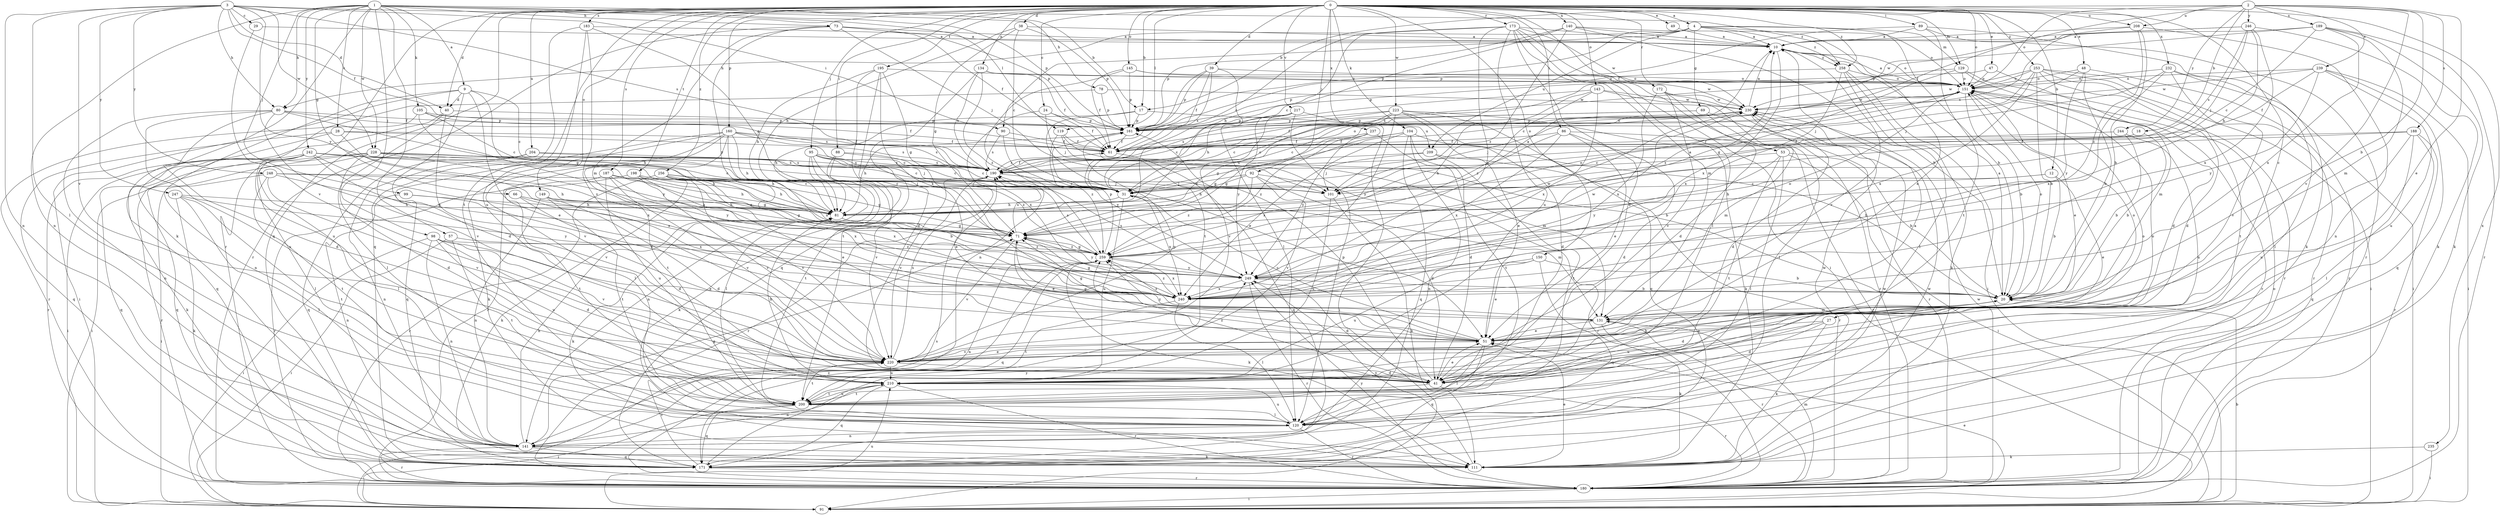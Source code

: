 strict digraph  {
0;
1;
2;
3;
4;
9;
10;
12;
17;
18;
20;
24;
27;
28;
29;
31;
38;
39;
40;
41;
47;
48;
49;
51;
53;
57;
61;
66;
69;
71;
73;
78;
80;
81;
86;
88;
89;
90;
91;
92;
95;
98;
99;
101;
104;
105;
111;
119;
120;
129;
131;
134;
140;
141;
143;
145;
149;
150;
151;
160;
161;
171;
172;
173;
180;
183;
187;
188;
189;
190;
195;
198;
200;
204;
208;
209;
210;
217;
220;
223;
228;
230;
232;
235;
237;
239;
240;
242;
244;
246;
247;
248;
249;
253;
256;
258;
259;
0 -> 4  [label=a];
0 -> 12  [label=b];
0 -> 17  [label=b];
0 -> 24  [label=c];
0 -> 27  [label=c];
0 -> 38  [label=d];
0 -> 39  [label=d];
0 -> 40  [label=d];
0 -> 47  [label=e];
0 -> 48  [label=e];
0 -> 49  [label=e];
0 -> 53  [label=f];
0 -> 86  [label=i];
0 -> 88  [label=i];
0 -> 89  [label=i];
0 -> 92  [label=j];
0 -> 95  [label=j];
0 -> 104  [label=k];
0 -> 119  [label=l];
0 -> 129  [label=m];
0 -> 134  [label=n];
0 -> 140  [label=n];
0 -> 143  [label=o];
0 -> 145  [label=o];
0 -> 149  [label=o];
0 -> 150  [label=o];
0 -> 151  [label=o];
0 -> 160  [label=p];
0 -> 171  [label=q];
0 -> 172  [label=r];
0 -> 173  [label=r];
0 -> 180  [label=r];
0 -> 183  [label=s];
0 -> 187  [label=s];
0 -> 195  [label=t];
0 -> 198  [label=t];
0 -> 200  [label=t];
0 -> 204  [label=u];
0 -> 208  [label=u];
0 -> 217  [label=v];
0 -> 223  [label=w];
0 -> 232  [label=x];
0 -> 235  [label=x];
0 -> 237  [label=x];
0 -> 253  [label=z];
0 -> 256  [label=z];
0 -> 258  [label=z];
1 -> 9  [label=a];
1 -> 17  [label=b];
1 -> 28  [label=c];
1 -> 57  [label=f];
1 -> 66  [label=g];
1 -> 73  [label=h];
1 -> 78  [label=h];
1 -> 80  [label=h];
1 -> 98  [label=j];
1 -> 99  [label=j];
1 -> 105  [label=k];
1 -> 111  [label=k];
1 -> 119  [label=l];
1 -> 141  [label=n];
1 -> 161  [label=p];
1 -> 228  [label=w];
1 -> 242  [label=y];
2 -> 17  [label=b];
2 -> 18  [label=b];
2 -> 20  [label=b];
2 -> 51  [label=e];
2 -> 61  [label=f];
2 -> 151  [label=o];
2 -> 188  [label=s];
2 -> 189  [label=s];
2 -> 208  [label=u];
2 -> 220  [label=v];
2 -> 239  [label=x];
2 -> 244  [label=y];
2 -> 246  [label=y];
3 -> 29  [label=c];
3 -> 40  [label=d];
3 -> 61  [label=f];
3 -> 80  [label=h];
3 -> 90  [label=i];
3 -> 120  [label=l];
3 -> 141  [label=n];
3 -> 190  [label=s];
3 -> 220  [label=v];
3 -> 228  [label=w];
3 -> 247  [label=y];
3 -> 248  [label=y];
3 -> 249  [label=y];
3 -> 258  [label=z];
4 -> 10  [label=a];
4 -> 20  [label=b];
4 -> 51  [label=e];
4 -> 69  [label=g];
4 -> 80  [label=h];
4 -> 90  [label=i];
4 -> 129  [label=m];
4 -> 161  [label=p];
4 -> 209  [label=u];
4 -> 258  [label=z];
9 -> 31  [label=c];
9 -> 40  [label=d];
9 -> 41  [label=d];
9 -> 51  [label=e];
9 -> 71  [label=g];
9 -> 91  [label=i];
9 -> 141  [label=n];
10 -> 151  [label=o];
10 -> 220  [label=v];
10 -> 240  [label=x];
10 -> 258  [label=z];
12 -> 20  [label=b];
12 -> 31  [label=c];
12 -> 51  [label=e];
12 -> 81  [label=h];
17 -> 51  [label=e];
17 -> 81  [label=h];
17 -> 161  [label=p];
17 -> 209  [label=u];
18 -> 20  [label=b];
18 -> 61  [label=f];
20 -> 10  [label=a];
20 -> 41  [label=d];
20 -> 131  [label=m];
20 -> 151  [label=o];
24 -> 61  [label=f];
24 -> 101  [label=j];
24 -> 161  [label=p];
24 -> 240  [label=x];
27 -> 41  [label=d];
27 -> 51  [label=e];
27 -> 111  [label=k];
27 -> 210  [label=u];
28 -> 61  [label=f];
28 -> 171  [label=q];
28 -> 180  [label=r];
28 -> 190  [label=s];
28 -> 240  [label=x];
29 -> 10  [label=a];
29 -> 220  [label=v];
31 -> 81  [label=h];
31 -> 131  [label=m];
31 -> 210  [label=u];
31 -> 240  [label=x];
38 -> 10  [label=a];
38 -> 31  [label=c];
38 -> 71  [label=g];
38 -> 81  [label=h];
38 -> 161  [label=p];
39 -> 61  [label=f];
39 -> 120  [label=l];
39 -> 151  [label=o];
39 -> 161  [label=p];
39 -> 190  [label=s];
39 -> 200  [label=t];
40 -> 120  [label=l];
40 -> 161  [label=p];
40 -> 171  [label=q];
40 -> 220  [label=v];
41 -> 51  [label=e];
41 -> 151  [label=o];
41 -> 161  [label=p];
41 -> 180  [label=r];
41 -> 200  [label=t];
41 -> 259  [label=z];
47 -> 131  [label=m];
47 -> 151  [label=o];
47 -> 161  [label=p];
48 -> 20  [label=b];
48 -> 101  [label=j];
48 -> 151  [label=o];
48 -> 180  [label=r];
48 -> 249  [label=y];
49 -> 10  [label=a];
51 -> 31  [label=c];
51 -> 71  [label=g];
51 -> 120  [label=l];
51 -> 151  [label=o];
51 -> 171  [label=q];
51 -> 220  [label=v];
51 -> 259  [label=z];
53 -> 20  [label=b];
53 -> 91  [label=i];
53 -> 120  [label=l];
53 -> 190  [label=s];
53 -> 200  [label=t];
53 -> 249  [label=y];
57 -> 91  [label=i];
57 -> 200  [label=t];
57 -> 259  [label=z];
61 -> 151  [label=o];
61 -> 171  [label=q];
61 -> 190  [label=s];
66 -> 41  [label=d];
66 -> 81  [label=h];
66 -> 240  [label=x];
69 -> 31  [label=c];
69 -> 131  [label=m];
69 -> 161  [label=p];
69 -> 180  [label=r];
71 -> 10  [label=a];
71 -> 51  [label=e];
71 -> 151  [label=o];
71 -> 190  [label=s];
71 -> 220  [label=v];
71 -> 249  [label=y];
71 -> 259  [label=z];
73 -> 10  [label=a];
73 -> 61  [label=f];
73 -> 101  [label=j];
73 -> 131  [label=m];
73 -> 161  [label=p];
73 -> 180  [label=r];
73 -> 249  [label=y];
78 -> 161  [label=p];
78 -> 210  [label=u];
78 -> 230  [label=w];
80 -> 41  [label=d];
80 -> 61  [label=f];
80 -> 81  [label=h];
80 -> 141  [label=n];
80 -> 161  [label=p];
80 -> 210  [label=u];
80 -> 220  [label=v];
81 -> 71  [label=g];
81 -> 111  [label=k];
86 -> 41  [label=d];
86 -> 51  [label=e];
86 -> 61  [label=f];
86 -> 81  [label=h];
86 -> 180  [label=r];
86 -> 240  [label=x];
88 -> 31  [label=c];
88 -> 111  [label=k];
88 -> 190  [label=s];
88 -> 200  [label=t];
89 -> 10  [label=a];
89 -> 111  [label=k];
89 -> 161  [label=p];
89 -> 180  [label=r];
89 -> 200  [label=t];
90 -> 61  [label=f];
90 -> 190  [label=s];
90 -> 249  [label=y];
91 -> 20  [label=b];
91 -> 51  [label=e];
91 -> 190  [label=s];
91 -> 210  [label=u];
92 -> 31  [label=c];
92 -> 41  [label=d];
92 -> 81  [label=h];
92 -> 180  [label=r];
92 -> 220  [label=v];
92 -> 259  [label=z];
95 -> 31  [label=c];
95 -> 51  [label=e];
95 -> 120  [label=l];
95 -> 141  [label=n];
95 -> 190  [label=s];
95 -> 220  [label=v];
95 -> 259  [label=z];
98 -> 41  [label=d];
98 -> 51  [label=e];
98 -> 91  [label=i];
98 -> 141  [label=n];
98 -> 210  [label=u];
98 -> 220  [label=v];
98 -> 259  [label=z];
99 -> 81  [label=h];
99 -> 141  [label=n];
99 -> 240  [label=x];
101 -> 111  [label=k];
101 -> 210  [label=u];
104 -> 20  [label=b];
104 -> 41  [label=d];
104 -> 61  [label=f];
104 -> 71  [label=g];
104 -> 141  [label=n];
104 -> 171  [label=q];
104 -> 240  [label=x];
105 -> 31  [label=c];
105 -> 161  [label=p];
105 -> 180  [label=r];
105 -> 190  [label=s];
105 -> 249  [label=y];
111 -> 51  [label=e];
111 -> 230  [label=w];
111 -> 249  [label=y];
119 -> 20  [label=b];
119 -> 61  [label=f];
119 -> 131  [label=m];
119 -> 259  [label=z];
120 -> 141  [label=n];
120 -> 180  [label=r];
120 -> 210  [label=u];
120 -> 230  [label=w];
129 -> 41  [label=d];
129 -> 71  [label=g];
129 -> 151  [label=o];
129 -> 180  [label=r];
129 -> 190  [label=s];
131 -> 51  [label=e];
131 -> 71  [label=g];
131 -> 111  [label=k];
131 -> 180  [label=r];
131 -> 259  [label=z];
134 -> 61  [label=f];
134 -> 151  [label=o];
134 -> 171  [label=q];
134 -> 190  [label=s];
134 -> 259  [label=z];
140 -> 10  [label=a];
140 -> 20  [label=b];
140 -> 31  [label=c];
140 -> 151  [label=o];
140 -> 161  [label=p];
140 -> 259  [label=z];
141 -> 71  [label=g];
141 -> 81  [label=h];
141 -> 111  [label=k];
141 -> 171  [label=q];
141 -> 180  [label=r];
143 -> 81  [label=h];
143 -> 101  [label=j];
143 -> 120  [label=l];
143 -> 230  [label=w];
143 -> 240  [label=x];
143 -> 259  [label=z];
145 -> 61  [label=f];
145 -> 141  [label=n];
145 -> 151  [label=o];
145 -> 161  [label=p];
145 -> 230  [label=w];
149 -> 41  [label=d];
149 -> 71  [label=g];
149 -> 81  [label=h];
149 -> 141  [label=n];
149 -> 200  [label=t];
150 -> 20  [label=b];
150 -> 51  [label=e];
150 -> 171  [label=q];
150 -> 210  [label=u];
150 -> 249  [label=y];
151 -> 10  [label=a];
151 -> 20  [label=b];
151 -> 51  [label=e];
151 -> 180  [label=r];
151 -> 230  [label=w];
160 -> 31  [label=c];
160 -> 61  [label=f];
160 -> 81  [label=h];
160 -> 111  [label=k];
160 -> 120  [label=l];
160 -> 171  [label=q];
160 -> 180  [label=r];
160 -> 190  [label=s];
160 -> 200  [label=t];
160 -> 240  [label=x];
161 -> 61  [label=f];
161 -> 81  [label=h];
171 -> 180  [label=r];
171 -> 220  [label=v];
171 -> 230  [label=w];
171 -> 249  [label=y];
172 -> 41  [label=d];
172 -> 180  [label=r];
172 -> 220  [label=v];
172 -> 230  [label=w];
172 -> 240  [label=x];
173 -> 10  [label=a];
173 -> 31  [label=c];
173 -> 41  [label=d];
173 -> 81  [label=h];
173 -> 91  [label=i];
173 -> 120  [label=l];
173 -> 131  [label=m];
173 -> 210  [label=u];
173 -> 230  [label=w];
173 -> 240  [label=x];
180 -> 91  [label=i];
180 -> 131  [label=m];
180 -> 151  [label=o];
180 -> 230  [label=w];
180 -> 249  [label=y];
180 -> 259  [label=z];
183 -> 10  [label=a];
183 -> 71  [label=g];
183 -> 171  [label=q];
183 -> 210  [label=u];
183 -> 220  [label=v];
187 -> 81  [label=h];
187 -> 101  [label=j];
187 -> 180  [label=r];
187 -> 210  [label=u];
187 -> 220  [label=v];
187 -> 240  [label=x];
188 -> 31  [label=c];
188 -> 61  [label=f];
188 -> 120  [label=l];
188 -> 171  [label=q];
188 -> 180  [label=r];
188 -> 210  [label=u];
189 -> 10  [label=a];
189 -> 31  [label=c];
189 -> 111  [label=k];
189 -> 131  [label=m];
189 -> 161  [label=p];
189 -> 180  [label=r];
189 -> 240  [label=x];
190 -> 31  [label=c];
190 -> 61  [label=f];
190 -> 151  [label=o];
190 -> 180  [label=r];
190 -> 220  [label=v];
195 -> 41  [label=d];
195 -> 71  [label=g];
195 -> 81  [label=h];
195 -> 151  [label=o];
195 -> 200  [label=t];
195 -> 240  [label=x];
198 -> 31  [label=c];
198 -> 51  [label=e];
198 -> 71  [label=g];
198 -> 200  [label=t];
198 -> 220  [label=v];
200 -> 10  [label=a];
200 -> 91  [label=i];
200 -> 120  [label=l];
200 -> 171  [label=q];
200 -> 210  [label=u];
204 -> 31  [label=c];
204 -> 141  [label=n];
204 -> 171  [label=q];
204 -> 190  [label=s];
208 -> 10  [label=a];
208 -> 20  [label=b];
208 -> 141  [label=n];
208 -> 190  [label=s];
208 -> 259  [label=z];
209 -> 101  [label=j];
209 -> 180  [label=r];
209 -> 190  [label=s];
209 -> 200  [label=t];
210 -> 81  [label=h];
210 -> 141  [label=n];
210 -> 151  [label=o];
210 -> 171  [label=q];
210 -> 180  [label=r];
210 -> 200  [label=t];
217 -> 31  [label=c];
217 -> 91  [label=i];
217 -> 120  [label=l];
217 -> 161  [label=p];
217 -> 220  [label=v];
217 -> 249  [label=y];
220 -> 20  [label=b];
220 -> 41  [label=d];
220 -> 51  [label=e];
220 -> 161  [label=p];
220 -> 190  [label=s];
220 -> 200  [label=t];
220 -> 210  [label=u];
223 -> 31  [label=c];
223 -> 41  [label=d];
223 -> 51  [label=e];
223 -> 71  [label=g];
223 -> 111  [label=k];
223 -> 161  [label=p];
223 -> 171  [label=q];
223 -> 190  [label=s];
223 -> 249  [label=y];
228 -> 31  [label=c];
228 -> 41  [label=d];
228 -> 81  [label=h];
228 -> 91  [label=i];
228 -> 101  [label=j];
228 -> 120  [label=l];
228 -> 171  [label=q];
228 -> 190  [label=s];
228 -> 249  [label=y];
230 -> 10  [label=a];
230 -> 31  [label=c];
230 -> 41  [label=d];
230 -> 61  [label=f];
230 -> 101  [label=j];
230 -> 161  [label=p];
232 -> 91  [label=i];
232 -> 101  [label=j];
232 -> 120  [label=l];
232 -> 151  [label=o];
232 -> 220  [label=v];
232 -> 240  [label=x];
235 -> 91  [label=i];
235 -> 111  [label=k];
237 -> 61  [label=f];
237 -> 71  [label=g];
237 -> 200  [label=t];
237 -> 249  [label=y];
237 -> 259  [label=z];
239 -> 61  [label=f];
239 -> 91  [label=i];
239 -> 151  [label=o];
239 -> 171  [label=q];
239 -> 210  [label=u];
239 -> 230  [label=w];
239 -> 249  [label=y];
240 -> 71  [label=g];
240 -> 120  [label=l];
240 -> 200  [label=t];
240 -> 259  [label=z];
242 -> 81  [label=h];
242 -> 91  [label=i];
242 -> 111  [label=k];
242 -> 120  [label=l];
242 -> 171  [label=q];
242 -> 180  [label=r];
242 -> 190  [label=s];
242 -> 220  [label=v];
242 -> 240  [label=x];
242 -> 259  [label=z];
244 -> 20  [label=b];
244 -> 61  [label=f];
244 -> 210  [label=u];
246 -> 10  [label=a];
246 -> 81  [label=h];
246 -> 101  [label=j];
246 -> 111  [label=k];
246 -> 190  [label=s];
246 -> 230  [label=w];
246 -> 240  [label=x];
247 -> 81  [label=h];
247 -> 111  [label=k];
247 -> 120  [label=l];
247 -> 200  [label=t];
247 -> 249  [label=y];
248 -> 71  [label=g];
248 -> 81  [label=h];
248 -> 91  [label=i];
248 -> 101  [label=j];
248 -> 200  [label=t];
248 -> 220  [label=v];
249 -> 20  [label=b];
249 -> 41  [label=d];
249 -> 151  [label=o];
249 -> 180  [label=r];
249 -> 190  [label=s];
249 -> 230  [label=w];
249 -> 240  [label=x];
253 -> 20  [label=b];
253 -> 31  [label=c];
253 -> 41  [label=d];
253 -> 91  [label=i];
253 -> 151  [label=o];
253 -> 180  [label=r];
253 -> 200  [label=t];
253 -> 230  [label=w];
253 -> 240  [label=x];
256 -> 20  [label=b];
256 -> 31  [label=c];
256 -> 71  [label=g];
256 -> 81  [label=h];
256 -> 101  [label=j];
256 -> 111  [label=k];
256 -> 180  [label=r];
256 -> 220  [label=v];
256 -> 240  [label=x];
258 -> 91  [label=i];
258 -> 111  [label=k];
258 -> 120  [label=l];
258 -> 151  [label=o];
258 -> 161  [label=p];
258 -> 240  [label=x];
259 -> 10  [label=a];
259 -> 71  [label=g];
259 -> 111  [label=k];
259 -> 141  [label=n];
259 -> 161  [label=p];
259 -> 171  [label=q];
259 -> 190  [label=s];
259 -> 230  [label=w];
259 -> 240  [label=x];
259 -> 249  [label=y];
}
